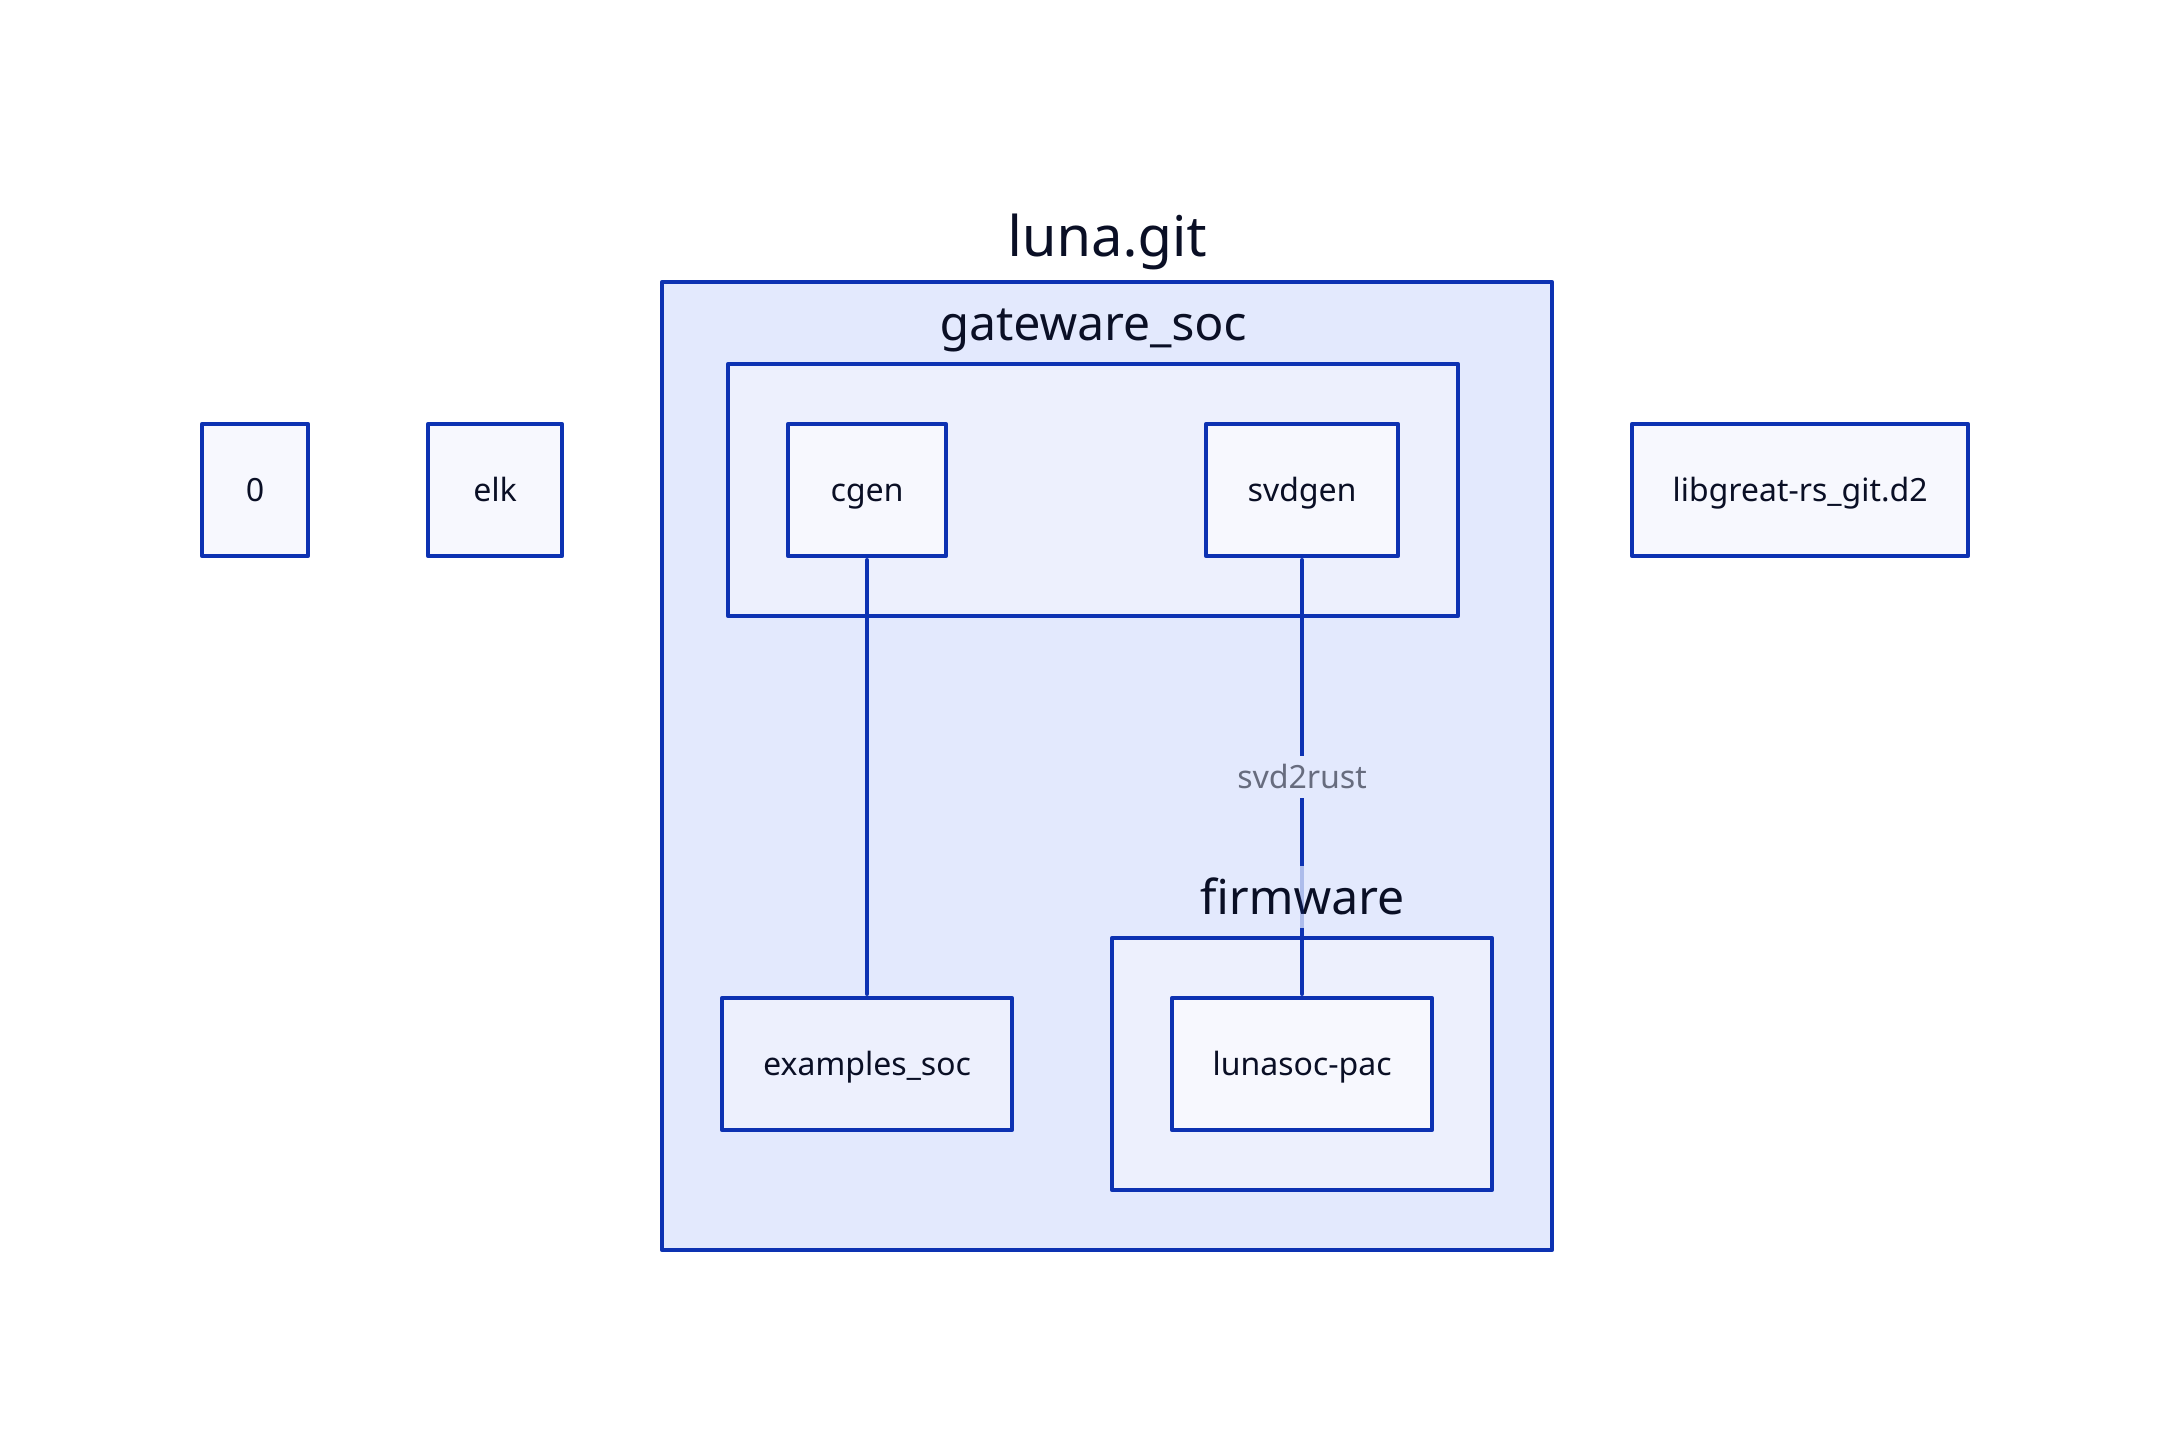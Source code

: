 $theme: 0
$layout: elk

luna_git: luna.git


# - Luna Examples -------------------------------------------------------------
$include: luna_git.examples_soc.d2


# - Luna Hardware -------------------------------------------------------------

# luna_git.hardware: hardware/
# luna_git.hardware.usb3343
# luna_git.hardware.w25q32jv


# - Luna Gateware -------------------------------------------------------------

# luna_git.gateware_flash: luna/gateware/interface/flash.py
# luna_git.gateware_flash.ECP5ConfigurationFlashInterface
# luna_git.gateware_usb: luna/gateware/usb/usb2/device.py
# luna_git.gateware_usb.USBDeviceController: USBDeviceController
# luna_git.gateware_flash                   -- luna_git.hardware.w25q32jv
# luna_git.gateware_usb.USBDeviceController -- luna_git.hardware.usb3343

# luna_git.gateware_soc.lunasoc.spiflash -- luna_git.gateware_flash.ECP5ConfigurationFlashInterface
# luna_git.gateware_soc.lunasoc.usb   -- luna_git.gateware_usb.USBDeviceController


# - Luna SoC ------------------------------------------------------------------
$include: luna_git.gateware_soc.d2


# - Luna Firmware -------------------------------------------------------------
$include: luna_git.firmware.d2


# - libgreat-rs ---------------------------------------------------------------
$include: libgreat-rs_git.d2


# - sub-component relationships -----------------------------------------------

luna_git.gateware_soc.cgen -- luna_git.examples_soc
luna_git.gateware_soc.svdgen -- luna_git.firmware.lunasoc-pac: svd2rust
